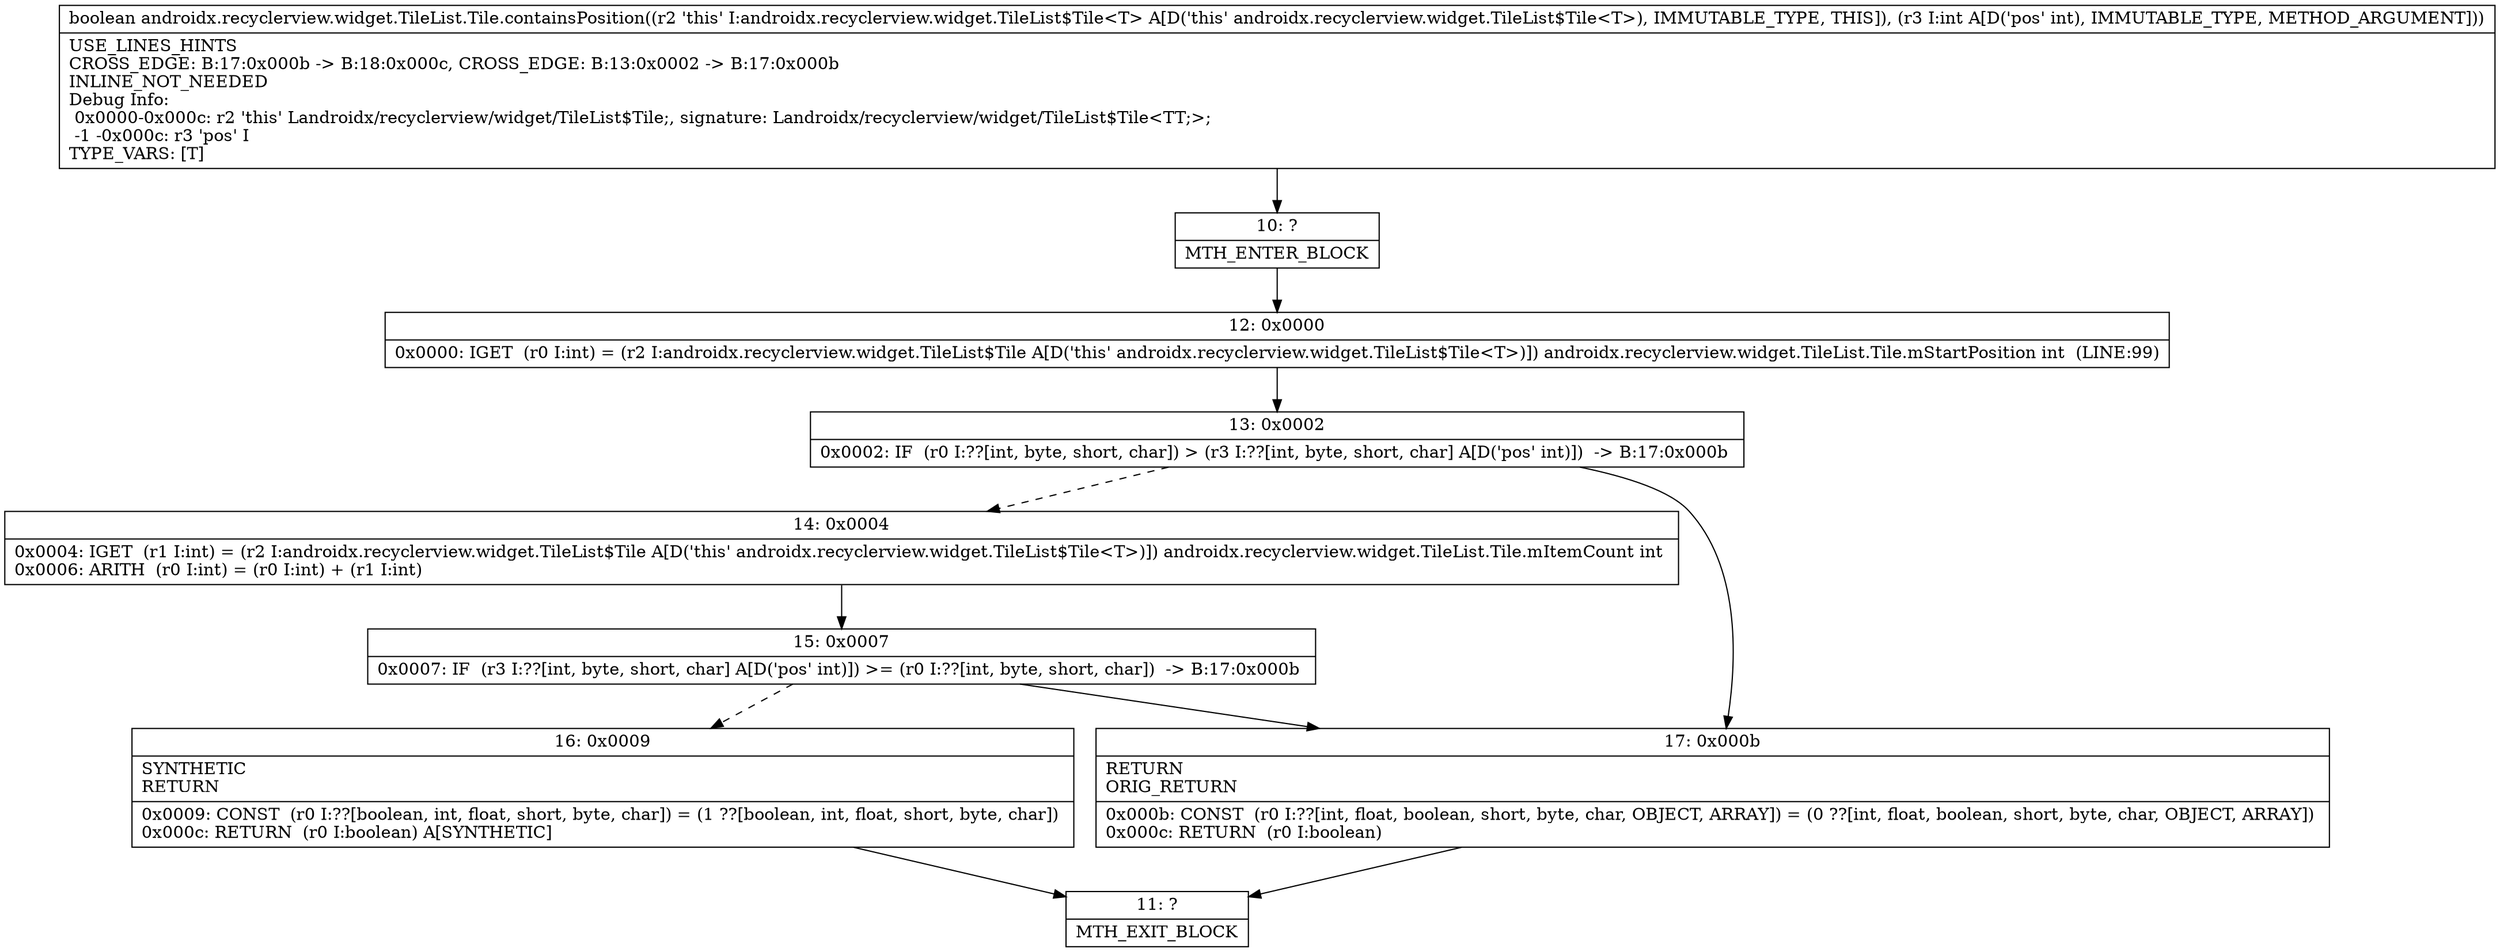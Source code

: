 digraph "CFG forandroidx.recyclerview.widget.TileList.Tile.containsPosition(I)Z" {
Node_10 [shape=record,label="{10\:\ ?|MTH_ENTER_BLOCK\l}"];
Node_12 [shape=record,label="{12\:\ 0x0000|0x0000: IGET  (r0 I:int) = (r2 I:androidx.recyclerview.widget.TileList$Tile A[D('this' androidx.recyclerview.widget.TileList$Tile\<T\>)]) androidx.recyclerview.widget.TileList.Tile.mStartPosition int  (LINE:99)\l}"];
Node_13 [shape=record,label="{13\:\ 0x0002|0x0002: IF  (r0 I:??[int, byte, short, char]) \> (r3 I:??[int, byte, short, char] A[D('pos' int)])  \-\> B:17:0x000b \l}"];
Node_14 [shape=record,label="{14\:\ 0x0004|0x0004: IGET  (r1 I:int) = (r2 I:androidx.recyclerview.widget.TileList$Tile A[D('this' androidx.recyclerview.widget.TileList$Tile\<T\>)]) androidx.recyclerview.widget.TileList.Tile.mItemCount int \l0x0006: ARITH  (r0 I:int) = (r0 I:int) + (r1 I:int) \l}"];
Node_15 [shape=record,label="{15\:\ 0x0007|0x0007: IF  (r3 I:??[int, byte, short, char] A[D('pos' int)]) \>= (r0 I:??[int, byte, short, char])  \-\> B:17:0x000b \l}"];
Node_16 [shape=record,label="{16\:\ 0x0009|SYNTHETIC\lRETURN\l|0x0009: CONST  (r0 I:??[boolean, int, float, short, byte, char]) = (1 ??[boolean, int, float, short, byte, char]) \l0x000c: RETURN  (r0 I:boolean) A[SYNTHETIC]\l}"];
Node_11 [shape=record,label="{11\:\ ?|MTH_EXIT_BLOCK\l}"];
Node_17 [shape=record,label="{17\:\ 0x000b|RETURN\lORIG_RETURN\l|0x000b: CONST  (r0 I:??[int, float, boolean, short, byte, char, OBJECT, ARRAY]) = (0 ??[int, float, boolean, short, byte, char, OBJECT, ARRAY]) \l0x000c: RETURN  (r0 I:boolean) \l}"];
MethodNode[shape=record,label="{boolean androidx.recyclerview.widget.TileList.Tile.containsPosition((r2 'this' I:androidx.recyclerview.widget.TileList$Tile\<T\> A[D('this' androidx.recyclerview.widget.TileList$Tile\<T\>), IMMUTABLE_TYPE, THIS]), (r3 I:int A[D('pos' int), IMMUTABLE_TYPE, METHOD_ARGUMENT]))  | USE_LINES_HINTS\lCROSS_EDGE: B:17:0x000b \-\> B:18:0x000c, CROSS_EDGE: B:13:0x0002 \-\> B:17:0x000b\lINLINE_NOT_NEEDED\lDebug Info:\l  0x0000\-0x000c: r2 'this' Landroidx\/recyclerview\/widget\/TileList$Tile;, signature: Landroidx\/recyclerview\/widget\/TileList$Tile\<TT;\>;\l  \-1 \-0x000c: r3 'pos' I\lTYPE_VARS: [T]\l}"];
MethodNode -> Node_10;Node_10 -> Node_12;
Node_12 -> Node_13;
Node_13 -> Node_14[style=dashed];
Node_13 -> Node_17;
Node_14 -> Node_15;
Node_15 -> Node_16[style=dashed];
Node_15 -> Node_17;
Node_16 -> Node_11;
Node_17 -> Node_11;
}

